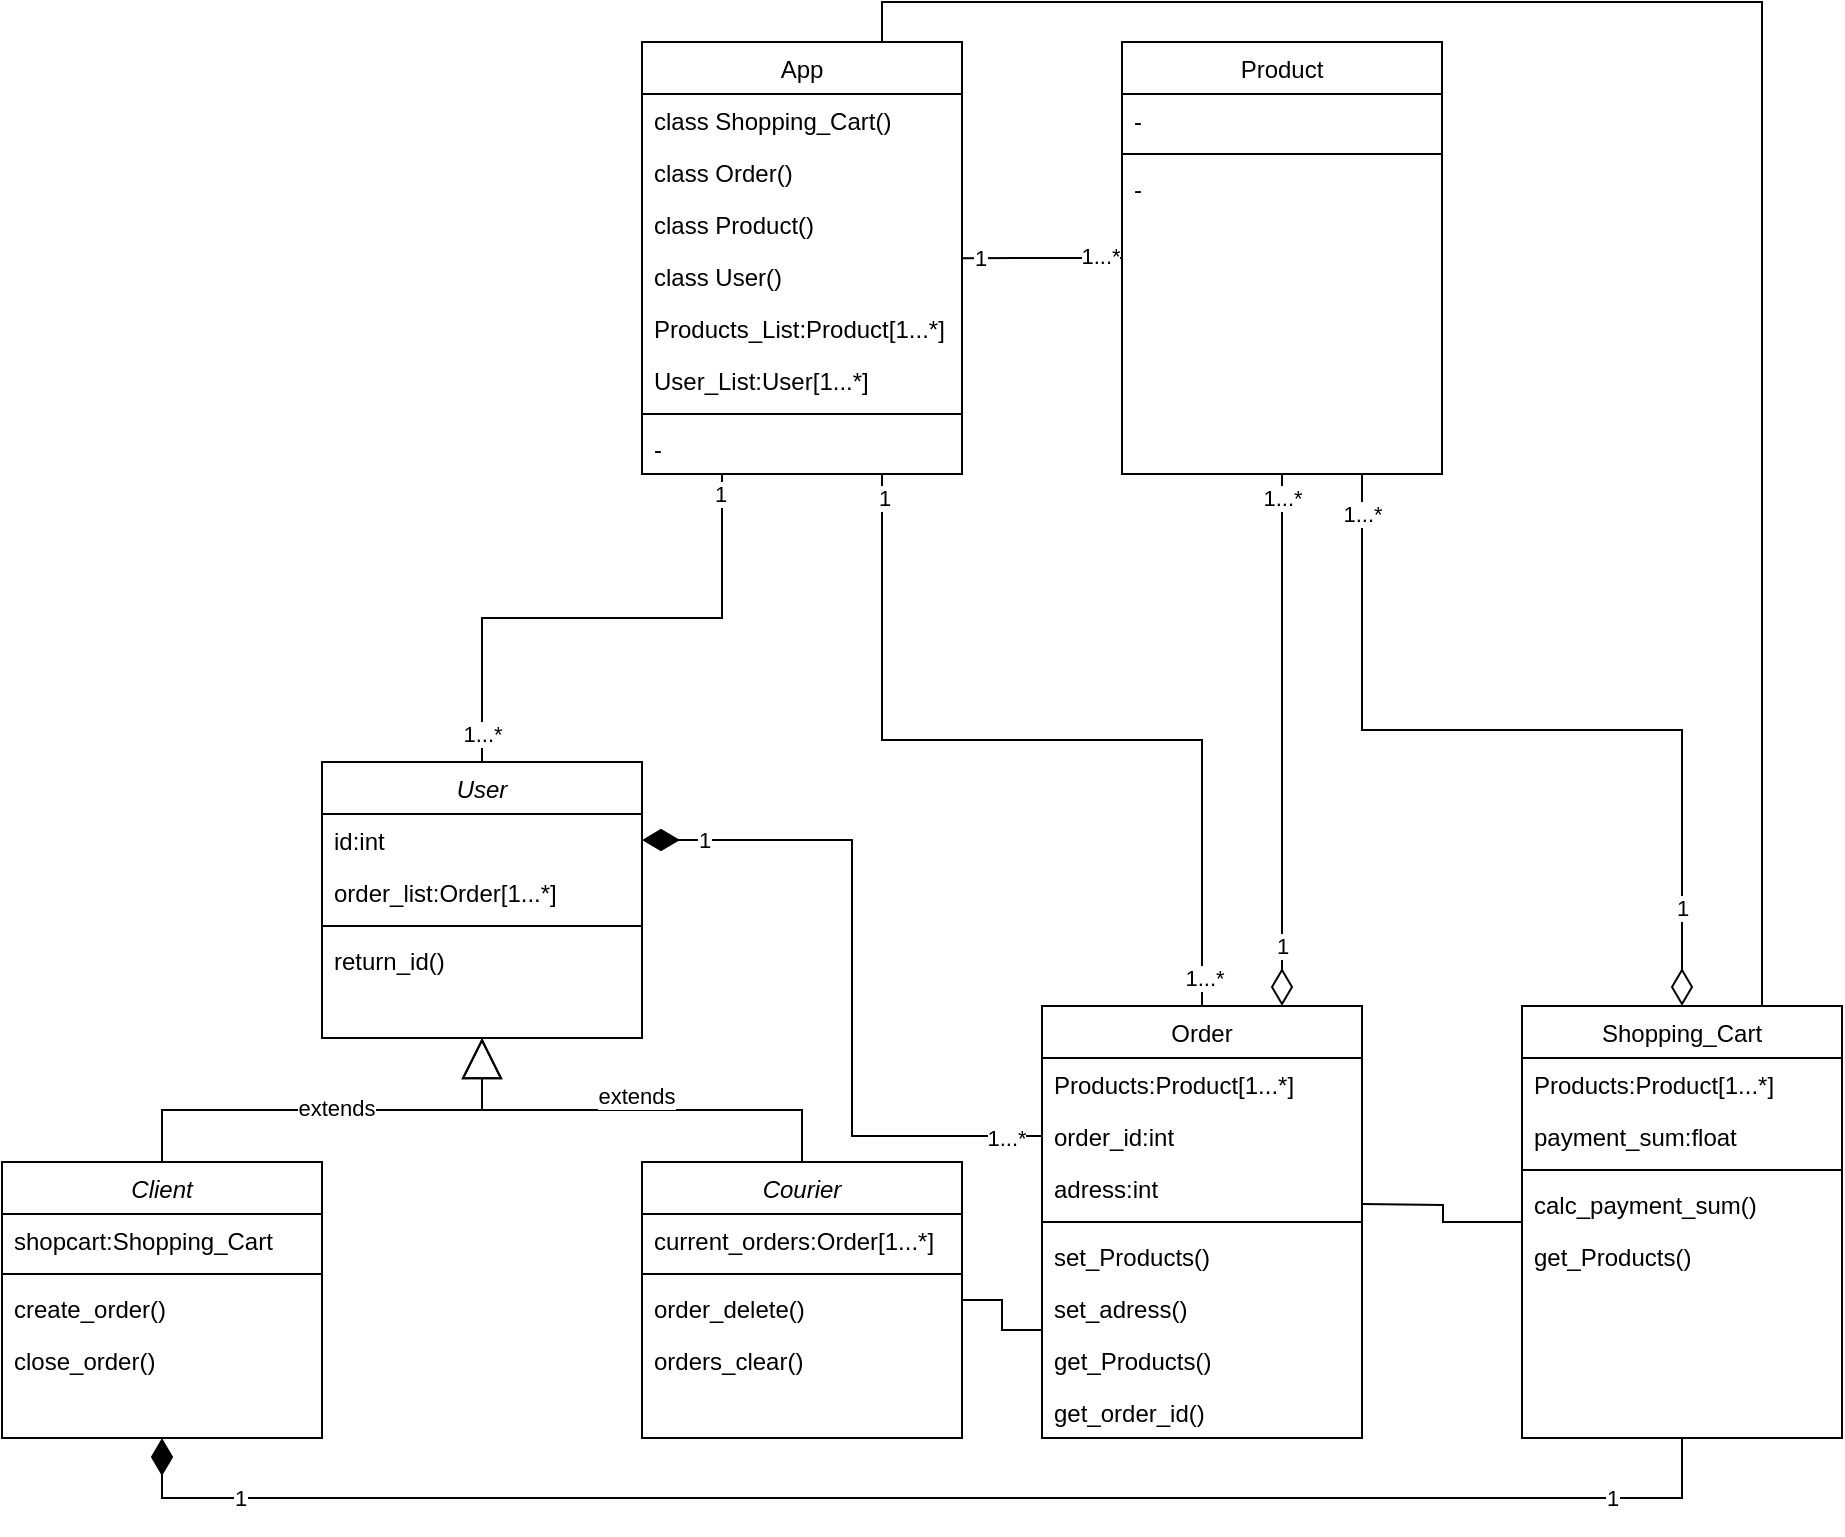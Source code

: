 <mxfile version="22.0.4" type="github">
  <diagram id="C5RBs43oDa-KdzZeNtuy" name="Page-1">
    <mxGraphModel dx="2022" dy="1801" grid="1" gridSize="10" guides="1" tooltips="1" connect="1" arrows="1" fold="1" page="1" pageScale="1" pageWidth="827" pageHeight="1169" math="0" shadow="0">
      <root>
        <mxCell id="WIyWlLk6GJQsqaUBKTNV-0" />
        <mxCell id="WIyWlLk6GJQsqaUBKTNV-1" parent="WIyWlLk6GJQsqaUBKTNV-0" />
        <mxCell id="B8_ikGDVAbb1fkvd0sHW-10" style="edgeStyle=orthogonalEdgeStyle;rounded=0;orthogonalLoop=1;jettySize=auto;html=1;exitX=0.5;exitY=0;exitDx=0;exitDy=0;entryX=0.25;entryY=1;entryDx=0;entryDy=0;endArrow=none;endFill=0;endSize=16;" edge="1" parent="WIyWlLk6GJQsqaUBKTNV-1" source="zkfFHV4jXpPFQw0GAbJ--0" target="zkfFHV4jXpPFQw0GAbJ--17">
          <mxGeometry relative="1" as="geometry" />
        </mxCell>
        <mxCell id="B8_ikGDVAbb1fkvd0sHW-15" value="1" style="edgeLabel;html=1;align=center;verticalAlign=middle;resizable=0;points=[];" vertex="1" connectable="0" parent="B8_ikGDVAbb1fkvd0sHW-10">
          <mxGeometry x="0.925" y="1" relative="1" as="geometry">
            <mxPoint as="offset" />
          </mxGeometry>
        </mxCell>
        <mxCell id="B8_ikGDVAbb1fkvd0sHW-17" value="1...*" style="edgeLabel;html=1;align=center;verticalAlign=middle;resizable=0;points=[];" vertex="1" connectable="0" parent="B8_ikGDVAbb1fkvd0sHW-10">
          <mxGeometry x="-0.893" relative="1" as="geometry">
            <mxPoint as="offset" />
          </mxGeometry>
        </mxCell>
        <mxCell id="zkfFHV4jXpPFQw0GAbJ--0" value="User" style="swimlane;fontStyle=2;align=center;verticalAlign=top;childLayout=stackLayout;horizontal=1;startSize=26;horizontalStack=0;resizeParent=1;resizeLast=0;collapsible=1;marginBottom=0;rounded=0;shadow=0;strokeWidth=1;" parent="WIyWlLk6GJQsqaUBKTNV-1" vertex="1">
          <mxGeometry x="120" y="120" width="160" height="138" as="geometry">
            <mxRectangle x="230" y="140" width="160" height="26" as="alternateBounds" />
          </mxGeometry>
        </mxCell>
        <mxCell id="zkfFHV4jXpPFQw0GAbJ--2" value="id:int" style="text;align=left;verticalAlign=top;spacingLeft=4;spacingRight=4;overflow=hidden;rotatable=0;points=[[0,0.5],[1,0.5]];portConstraint=eastwest;rounded=0;shadow=0;html=0;" parent="zkfFHV4jXpPFQw0GAbJ--0" vertex="1">
          <mxGeometry y="26" width="160" height="26" as="geometry" />
        </mxCell>
        <mxCell id="B8_ikGDVAbb1fkvd0sHW-13" value="order_list:Order[1...*]" style="text;align=left;verticalAlign=top;spacingLeft=4;spacingRight=4;overflow=hidden;rotatable=0;points=[[0,0.5],[1,0.5]];portConstraint=eastwest;rounded=0;shadow=0;html=0;" vertex="1" parent="zkfFHV4jXpPFQw0GAbJ--0">
          <mxGeometry y="52" width="160" height="26" as="geometry" />
        </mxCell>
        <mxCell id="zkfFHV4jXpPFQw0GAbJ--4" value="" style="line;html=1;strokeWidth=1;align=left;verticalAlign=middle;spacingTop=-1;spacingLeft=3;spacingRight=3;rotatable=0;labelPosition=right;points=[];portConstraint=eastwest;" parent="zkfFHV4jXpPFQw0GAbJ--0" vertex="1">
          <mxGeometry y="78" width="160" height="8" as="geometry" />
        </mxCell>
        <mxCell id="zkfFHV4jXpPFQw0GAbJ--5" value="return_id()" style="text;align=left;verticalAlign=top;spacingLeft=4;spacingRight=4;overflow=hidden;rotatable=0;points=[[0,0.5],[1,0.5]];portConstraint=eastwest;" parent="zkfFHV4jXpPFQw0GAbJ--0" vertex="1">
          <mxGeometry y="86" width="160" height="26" as="geometry" />
        </mxCell>
        <mxCell id="zkfFHV4jXpPFQw0GAbJ--17" value="App" style="swimlane;fontStyle=0;align=center;verticalAlign=top;childLayout=stackLayout;horizontal=1;startSize=26;horizontalStack=0;resizeParent=1;resizeLast=0;collapsible=1;marginBottom=0;rounded=0;shadow=0;strokeWidth=1;" parent="WIyWlLk6GJQsqaUBKTNV-1" vertex="1">
          <mxGeometry x="280" y="-240" width="160" height="216" as="geometry">
            <mxRectangle x="550" y="140" width="160" height="26" as="alternateBounds" />
          </mxGeometry>
        </mxCell>
        <mxCell id="B8_ikGDVAbb1fkvd0sHW-5" value="class Shopping_Cart()" style="text;align=left;verticalAlign=top;spacingLeft=4;spacingRight=4;overflow=hidden;rotatable=0;points=[[0,0.5],[1,0.5]];portConstraint=eastwest;" vertex="1" parent="zkfFHV4jXpPFQw0GAbJ--17">
          <mxGeometry y="26" width="160" height="26" as="geometry" />
        </mxCell>
        <mxCell id="zkfFHV4jXpPFQw0GAbJ--22" value="class Order()" style="text;align=left;verticalAlign=top;spacingLeft=4;spacingRight=4;overflow=hidden;rotatable=0;points=[[0,0.5],[1,0.5]];portConstraint=eastwest;rounded=0;shadow=0;html=0;" parent="zkfFHV4jXpPFQw0GAbJ--17" vertex="1">
          <mxGeometry y="52" width="160" height="26" as="geometry" />
        </mxCell>
        <mxCell id="B8_ikGDVAbb1fkvd0sHW-7" value="class Product()" style="text;align=left;verticalAlign=top;spacingLeft=4;spacingRight=4;overflow=hidden;rotatable=0;points=[[0,0.5],[1,0.5]];portConstraint=eastwest;rounded=0;shadow=0;html=0;" vertex="1" parent="zkfFHV4jXpPFQw0GAbJ--17">
          <mxGeometry y="78" width="160" height="26" as="geometry" />
        </mxCell>
        <mxCell id="B8_ikGDVAbb1fkvd0sHW-8" value="class User()" style="text;align=left;verticalAlign=top;spacingLeft=4;spacingRight=4;overflow=hidden;rotatable=0;points=[[0,0.5],[1,0.5]];portConstraint=eastwest;rounded=0;shadow=0;html=0;" vertex="1" parent="zkfFHV4jXpPFQw0GAbJ--17">
          <mxGeometry y="104" width="160" height="26" as="geometry" />
        </mxCell>
        <mxCell id="B8_ikGDVAbb1fkvd0sHW-28" value="Products_List:Product[1...*]" style="text;align=left;verticalAlign=top;spacingLeft=4;spacingRight=4;overflow=hidden;rotatable=0;points=[[0,0.5],[1,0.5]];portConstraint=eastwest;rounded=0;shadow=0;html=0;" vertex="1" parent="zkfFHV4jXpPFQw0GAbJ--17">
          <mxGeometry y="130" width="160" height="26" as="geometry" />
        </mxCell>
        <mxCell id="B8_ikGDVAbb1fkvd0sHW-31" value="User_List:User[1...*]" style="text;align=left;verticalAlign=top;spacingLeft=4;spacingRight=4;overflow=hidden;rotatable=0;points=[[0,0.5],[1,0.5]];portConstraint=eastwest;rounded=0;shadow=0;html=0;" vertex="1" parent="zkfFHV4jXpPFQw0GAbJ--17">
          <mxGeometry y="156" width="160" height="26" as="geometry" />
        </mxCell>
        <mxCell id="zkfFHV4jXpPFQw0GAbJ--23" value="" style="line;html=1;strokeWidth=1;align=left;verticalAlign=middle;spacingTop=-1;spacingLeft=3;spacingRight=3;rotatable=0;labelPosition=right;points=[];portConstraint=eastwest;" parent="zkfFHV4jXpPFQw0GAbJ--17" vertex="1">
          <mxGeometry y="182" width="160" height="8" as="geometry" />
        </mxCell>
        <mxCell id="zkfFHV4jXpPFQw0GAbJ--24" value="-" style="text;align=left;verticalAlign=top;spacingLeft=4;spacingRight=4;overflow=hidden;rotatable=0;points=[[0,0.5],[1,0.5]];portConstraint=eastwest;" parent="zkfFHV4jXpPFQw0GAbJ--17" vertex="1">
          <mxGeometry y="190" width="160" height="26" as="geometry" />
        </mxCell>
        <mxCell id="B8_ikGDVAbb1fkvd0sHW-0" style="edgeStyle=orthogonalEdgeStyle;rounded=0;orthogonalLoop=1;jettySize=auto;html=1;exitX=0.5;exitY=0;exitDx=0;exitDy=0;entryX=0.5;entryY=1;entryDx=0;entryDy=0;endArrow=block;endFill=0;endSize=18;" edge="1" parent="WIyWlLk6GJQsqaUBKTNV-1" source="Hy8D1FEmnAMoE5ZinH2g-0" target="zkfFHV4jXpPFQw0GAbJ--0">
          <mxGeometry relative="1" as="geometry" />
        </mxCell>
        <mxCell id="B8_ikGDVAbb1fkvd0sHW-2" value="extends" style="edgeLabel;html=1;align=center;verticalAlign=middle;resizable=0;points=[];" vertex="1" connectable="0" parent="B8_ikGDVAbb1fkvd0sHW-0">
          <mxGeometry x="0.018" y="1" relative="1" as="geometry">
            <mxPoint as="offset" />
          </mxGeometry>
        </mxCell>
        <mxCell id="Hy8D1FEmnAMoE5ZinH2g-0" value="Client" style="swimlane;fontStyle=2;align=center;verticalAlign=top;childLayout=stackLayout;horizontal=1;startSize=26;horizontalStack=0;resizeParent=1;resizeLast=0;collapsible=1;marginBottom=0;rounded=0;shadow=0;strokeWidth=1;" parent="WIyWlLk6GJQsqaUBKTNV-1" vertex="1">
          <mxGeometry x="-40" y="320" width="160" height="138" as="geometry">
            <mxRectangle x="230" y="140" width="160" height="26" as="alternateBounds" />
          </mxGeometry>
        </mxCell>
        <mxCell id="B8_ikGDVAbb1fkvd0sHW-6" value="shopcart:Shopping_Cart" style="text;align=left;verticalAlign=top;spacingLeft=4;spacingRight=4;overflow=hidden;rotatable=0;points=[[0,0.5],[1,0.5]];portConstraint=eastwest;" vertex="1" parent="Hy8D1FEmnAMoE5ZinH2g-0">
          <mxGeometry y="26" width="160" height="26" as="geometry" />
        </mxCell>
        <mxCell id="Hy8D1FEmnAMoE5ZinH2g-2" value="" style="line;html=1;strokeWidth=1;align=left;verticalAlign=middle;spacingTop=-1;spacingLeft=3;spacingRight=3;rotatable=0;labelPosition=right;points=[];portConstraint=eastwest;" parent="Hy8D1FEmnAMoE5ZinH2g-0" vertex="1">
          <mxGeometry y="52" width="160" height="8" as="geometry" />
        </mxCell>
        <mxCell id="Hy8D1FEmnAMoE5ZinH2g-3" value="create_order()" style="text;align=left;verticalAlign=top;spacingLeft=4;spacingRight=4;overflow=hidden;rotatable=0;points=[[0,0.5],[1,0.5]];portConstraint=eastwest;" parent="Hy8D1FEmnAMoE5ZinH2g-0" vertex="1">
          <mxGeometry y="60" width="160" height="26" as="geometry" />
        </mxCell>
        <mxCell id="B8_ikGDVAbb1fkvd0sHW-54" value="close_order()" style="text;align=left;verticalAlign=top;spacingLeft=4;spacingRight=4;overflow=hidden;rotatable=0;points=[[0,0.5],[1,0.5]];portConstraint=eastwest;" vertex="1" parent="Hy8D1FEmnAMoE5ZinH2g-0">
          <mxGeometry y="86" width="160" height="26" as="geometry" />
        </mxCell>
        <mxCell id="B8_ikGDVAbb1fkvd0sHW-1" style="edgeStyle=orthogonalEdgeStyle;rounded=0;orthogonalLoop=1;jettySize=auto;html=1;exitX=0.5;exitY=0;exitDx=0;exitDy=0;entryX=0.5;entryY=1;entryDx=0;entryDy=0;endArrow=block;endFill=0;endSize=18;" edge="1" parent="WIyWlLk6GJQsqaUBKTNV-1" source="Hy8D1FEmnAMoE5ZinH2g-4" target="zkfFHV4jXpPFQw0GAbJ--0">
          <mxGeometry relative="1" as="geometry" />
        </mxCell>
        <mxCell id="Hy8D1FEmnAMoE5ZinH2g-4" value="Courier" style="swimlane;fontStyle=2;align=center;verticalAlign=top;childLayout=stackLayout;horizontal=1;startSize=26;horizontalStack=0;resizeParent=1;resizeLast=0;collapsible=1;marginBottom=0;rounded=0;shadow=0;strokeWidth=1;" parent="WIyWlLk6GJQsqaUBKTNV-1" vertex="1">
          <mxGeometry x="280" y="320" width="160" height="138" as="geometry">
            <mxRectangle x="230" y="140" width="160" height="26" as="alternateBounds" />
          </mxGeometry>
        </mxCell>
        <mxCell id="B8_ikGDVAbb1fkvd0sHW-20" value="current_orders:Order[1...*]" style="text;align=left;verticalAlign=top;spacingLeft=4;spacingRight=4;overflow=hidden;rotatable=0;points=[[0,0.5],[1,0.5]];portConstraint=eastwest;rounded=0;shadow=0;html=0;" vertex="1" parent="Hy8D1FEmnAMoE5ZinH2g-4">
          <mxGeometry y="26" width="160" height="26" as="geometry" />
        </mxCell>
        <mxCell id="Hy8D1FEmnAMoE5ZinH2g-6" value="" style="line;html=1;strokeWidth=1;align=left;verticalAlign=middle;spacingTop=-1;spacingLeft=3;spacingRight=3;rotatable=0;labelPosition=right;points=[];portConstraint=eastwest;" parent="Hy8D1FEmnAMoE5ZinH2g-4" vertex="1">
          <mxGeometry y="52" width="160" height="8" as="geometry" />
        </mxCell>
        <mxCell id="Hy8D1FEmnAMoE5ZinH2g-7" value="order_delete()" style="text;align=left;verticalAlign=top;spacingLeft=4;spacingRight=4;overflow=hidden;rotatable=0;points=[[0,0.5],[1,0.5]];portConstraint=eastwest;" parent="Hy8D1FEmnAMoE5ZinH2g-4" vertex="1">
          <mxGeometry y="60" width="160" height="26" as="geometry" />
        </mxCell>
        <mxCell id="B8_ikGDVAbb1fkvd0sHW-55" value="orders_clear()" style="text;align=left;verticalAlign=top;spacingLeft=4;spacingRight=4;overflow=hidden;rotatable=0;points=[[0,0.5],[1,0.5]];portConstraint=eastwest;" vertex="1" parent="Hy8D1FEmnAMoE5ZinH2g-4">
          <mxGeometry y="86" width="160" height="26" as="geometry" />
        </mxCell>
        <mxCell id="B8_ikGDVAbb1fkvd0sHW-9" style="edgeStyle=orthogonalEdgeStyle;rounded=0;orthogonalLoop=1;jettySize=auto;html=1;exitX=0.5;exitY=0;exitDx=0;exitDy=0;entryX=0.75;entryY=1;entryDx=0;entryDy=0;endArrow=none;endFill=0;strokeWidth=1;endSize=16;" edge="1" parent="WIyWlLk6GJQsqaUBKTNV-1" source="Hy8D1FEmnAMoE5ZinH2g-9" target="zkfFHV4jXpPFQw0GAbJ--17">
          <mxGeometry relative="1" as="geometry" />
        </mxCell>
        <mxCell id="B8_ikGDVAbb1fkvd0sHW-14" value="1" style="edgeLabel;html=1;align=center;verticalAlign=middle;resizable=0;points=[];" vertex="1" connectable="0" parent="B8_ikGDVAbb1fkvd0sHW-9">
          <mxGeometry x="0.947" y="-1" relative="1" as="geometry">
            <mxPoint as="offset" />
          </mxGeometry>
        </mxCell>
        <mxCell id="B8_ikGDVAbb1fkvd0sHW-16" value="1...*" style="edgeLabel;html=1;align=center;verticalAlign=middle;resizable=0;points=[];" vertex="1" connectable="0" parent="B8_ikGDVAbb1fkvd0sHW-9">
          <mxGeometry x="-0.934" y="-1" relative="1" as="geometry">
            <mxPoint as="offset" />
          </mxGeometry>
        </mxCell>
        <mxCell id="B8_ikGDVAbb1fkvd0sHW-23" style="edgeStyle=orthogonalEdgeStyle;rounded=0;orthogonalLoop=1;jettySize=auto;html=1;exitX=0.5;exitY=1;exitDx=0;exitDy=0;endArrow=diamondThin;endFill=0;endSize=16;entryX=0.75;entryY=0;entryDx=0;entryDy=0;" edge="1" parent="WIyWlLk6GJQsqaUBKTNV-1" source="Hy8D1FEmnAMoE5ZinH2g-17" target="Hy8D1FEmnAMoE5ZinH2g-9">
          <mxGeometry relative="1" as="geometry">
            <mxPoint x="690" y="180" as="targetPoint" />
          </mxGeometry>
        </mxCell>
        <mxCell id="B8_ikGDVAbb1fkvd0sHW-24" value="1...*" style="edgeLabel;html=1;align=center;verticalAlign=middle;resizable=0;points=[];" vertex="1" connectable="0" parent="B8_ikGDVAbb1fkvd0sHW-23">
          <mxGeometry x="-0.908" relative="1" as="geometry">
            <mxPoint as="offset" />
          </mxGeometry>
        </mxCell>
        <mxCell id="B8_ikGDVAbb1fkvd0sHW-25" value="1" style="edgeLabel;html=1;align=center;verticalAlign=middle;resizable=0;points=[];" vertex="1" connectable="0" parent="B8_ikGDVAbb1fkvd0sHW-23">
          <mxGeometry x="0.771" relative="1" as="geometry">
            <mxPoint as="offset" />
          </mxGeometry>
        </mxCell>
        <mxCell id="B8_ikGDVAbb1fkvd0sHW-49" style="edgeStyle=orthogonalEdgeStyle;rounded=0;orthogonalLoop=1;jettySize=auto;html=1;exitX=0;exitY=0.75;exitDx=0;exitDy=0;entryX=1;entryY=0.5;entryDx=0;entryDy=0;endArrow=none;endFill=0;" edge="1" parent="WIyWlLk6GJQsqaUBKTNV-1" source="Hy8D1FEmnAMoE5ZinH2g-9" target="Hy8D1FEmnAMoE5ZinH2g-4">
          <mxGeometry relative="1" as="geometry" />
        </mxCell>
        <mxCell id="Hy8D1FEmnAMoE5ZinH2g-9" value="Order" style="swimlane;fontStyle=0;align=center;verticalAlign=top;childLayout=stackLayout;horizontal=1;startSize=26;horizontalStack=0;resizeParent=1;resizeLast=0;collapsible=1;marginBottom=0;rounded=0;shadow=0;strokeWidth=1;" parent="WIyWlLk6GJQsqaUBKTNV-1" vertex="1">
          <mxGeometry x="480" y="242" width="160" height="216" as="geometry">
            <mxRectangle x="550" y="140" width="160" height="26" as="alternateBounds" />
          </mxGeometry>
        </mxCell>
        <mxCell id="B8_ikGDVAbb1fkvd0sHW-32" value="Products:Product[1...*]" style="text;align=left;verticalAlign=top;spacingLeft=4;spacingRight=4;overflow=hidden;rotatable=0;points=[[0,0.5],[1,0.5]];portConstraint=eastwest;rounded=0;shadow=0;html=0;" vertex="1" parent="Hy8D1FEmnAMoE5ZinH2g-9">
          <mxGeometry y="26" width="160" height="26" as="geometry" />
        </mxCell>
        <mxCell id="Hy8D1FEmnAMoE5ZinH2g-10" value="order_id:int" style="text;align=left;verticalAlign=top;spacingLeft=4;spacingRight=4;overflow=hidden;rotatable=0;points=[[0,0.5],[1,0.5]];portConstraint=eastwest;rounded=0;shadow=0;html=0;" parent="Hy8D1FEmnAMoE5ZinH2g-9" vertex="1">
          <mxGeometry y="52" width="160" height="26" as="geometry" />
        </mxCell>
        <mxCell id="B8_ikGDVAbb1fkvd0sHW-51" value="adress:int" style="text;align=left;verticalAlign=top;spacingLeft=4;spacingRight=4;overflow=hidden;rotatable=0;points=[[0,0.5],[1,0.5]];portConstraint=eastwest;rounded=0;shadow=0;html=0;" vertex="1" parent="Hy8D1FEmnAMoE5ZinH2g-9">
          <mxGeometry y="78" width="160" height="26" as="geometry" />
        </mxCell>
        <mxCell id="Hy8D1FEmnAMoE5ZinH2g-11" value="" style="line;html=1;strokeWidth=1;align=left;verticalAlign=middle;spacingTop=-1;spacingLeft=3;spacingRight=3;rotatable=0;labelPosition=right;points=[];portConstraint=eastwest;" parent="Hy8D1FEmnAMoE5ZinH2g-9" vertex="1">
          <mxGeometry y="104" width="160" height="8" as="geometry" />
        </mxCell>
        <mxCell id="B8_ikGDVAbb1fkvd0sHW-47" value="set_Products()" style="text;align=left;verticalAlign=top;spacingLeft=4;spacingRight=4;overflow=hidden;rotatable=0;points=[[0,0.5],[1,0.5]];portConstraint=eastwest;" vertex="1" parent="Hy8D1FEmnAMoE5ZinH2g-9">
          <mxGeometry y="112" width="160" height="26" as="geometry" />
        </mxCell>
        <mxCell id="B8_ikGDVAbb1fkvd0sHW-52" value="set_adress()" style="text;align=left;verticalAlign=top;spacingLeft=4;spacingRight=4;overflow=hidden;rotatable=0;points=[[0,0.5],[1,0.5]];portConstraint=eastwest;" vertex="1" parent="Hy8D1FEmnAMoE5ZinH2g-9">
          <mxGeometry y="138" width="160" height="26" as="geometry" />
        </mxCell>
        <mxCell id="B8_ikGDVAbb1fkvd0sHW-50" value="get_Products()" style="text;align=left;verticalAlign=top;spacingLeft=4;spacingRight=4;overflow=hidden;rotatable=0;points=[[0,0.5],[1,0.5]];portConstraint=eastwest;" vertex="1" parent="Hy8D1FEmnAMoE5ZinH2g-9">
          <mxGeometry y="164" width="160" height="26" as="geometry" />
        </mxCell>
        <mxCell id="B8_ikGDVAbb1fkvd0sHW-48" value="get_order_id()" style="text;align=left;verticalAlign=top;spacingLeft=4;spacingRight=4;overflow=hidden;rotatable=0;points=[[0,0.5],[1,0.5]];portConstraint=eastwest;" vertex="1" parent="Hy8D1FEmnAMoE5ZinH2g-9">
          <mxGeometry y="190" width="160" height="26" as="geometry" />
        </mxCell>
        <mxCell id="B8_ikGDVAbb1fkvd0sHW-42" style="edgeStyle=orthogonalEdgeStyle;rounded=0;orthogonalLoop=1;jettySize=auto;html=1;exitX=0.5;exitY=1;exitDx=0;exitDy=0;entryX=0.5;entryY=1;entryDx=0;entryDy=0;endArrow=diamondThin;endFill=1;endSize=16;" edge="1" parent="WIyWlLk6GJQsqaUBKTNV-1" source="Hy8D1FEmnAMoE5ZinH2g-13" target="Hy8D1FEmnAMoE5ZinH2g-0">
          <mxGeometry relative="1" as="geometry" />
        </mxCell>
        <mxCell id="B8_ikGDVAbb1fkvd0sHW-43" value="1" style="edgeLabel;html=1;align=center;verticalAlign=middle;resizable=0;points=[];" vertex="1" connectable="0" parent="B8_ikGDVAbb1fkvd0sHW-42">
          <mxGeometry x="0.832" relative="1" as="geometry">
            <mxPoint as="offset" />
          </mxGeometry>
        </mxCell>
        <mxCell id="B8_ikGDVAbb1fkvd0sHW-44" value="1" style="edgeLabel;html=1;align=center;verticalAlign=middle;resizable=0;points=[];" vertex="1" connectable="0" parent="B8_ikGDVAbb1fkvd0sHW-42">
          <mxGeometry x="-0.842" relative="1" as="geometry">
            <mxPoint as="offset" />
          </mxGeometry>
        </mxCell>
        <mxCell id="B8_ikGDVAbb1fkvd0sHW-53" style="edgeStyle=orthogonalEdgeStyle;rounded=0;orthogonalLoop=1;jettySize=auto;html=1;exitX=0.75;exitY=0;exitDx=0;exitDy=0;entryX=0.75;entryY=0;entryDx=0;entryDy=0;endArrow=none;endFill=0;" edge="1" parent="WIyWlLk6GJQsqaUBKTNV-1" source="Hy8D1FEmnAMoE5ZinH2g-13" target="zkfFHV4jXpPFQw0GAbJ--17">
          <mxGeometry relative="1" as="geometry" />
        </mxCell>
        <mxCell id="Hy8D1FEmnAMoE5ZinH2g-13" value="Shopping_Cart" style="swimlane;fontStyle=0;align=center;verticalAlign=top;childLayout=stackLayout;horizontal=1;startSize=26;horizontalStack=0;resizeParent=1;resizeLast=0;collapsible=1;marginBottom=0;rounded=0;shadow=0;strokeWidth=1;" parent="WIyWlLk6GJQsqaUBKTNV-1" vertex="1">
          <mxGeometry x="720" y="242" width="160" height="216" as="geometry">
            <mxRectangle x="550" y="140" width="160" height="26" as="alternateBounds" />
          </mxGeometry>
        </mxCell>
        <mxCell id="B8_ikGDVAbb1fkvd0sHW-33" value="Products:Product[1...*]" style="text;align=left;verticalAlign=top;spacingLeft=4;spacingRight=4;overflow=hidden;rotatable=0;points=[[0,0.5],[1,0.5]];portConstraint=eastwest;rounded=0;shadow=0;html=0;" vertex="1" parent="Hy8D1FEmnAMoE5ZinH2g-13">
          <mxGeometry y="26" width="160" height="26" as="geometry" />
        </mxCell>
        <mxCell id="B8_ikGDVAbb1fkvd0sHW-45" value="payment_sum:float" style="text;align=left;verticalAlign=top;spacingLeft=4;spacingRight=4;overflow=hidden;rotatable=0;points=[[0,0.5],[1,0.5]];portConstraint=eastwest;rounded=0;shadow=0;html=0;" vertex="1" parent="Hy8D1FEmnAMoE5ZinH2g-13">
          <mxGeometry y="52" width="160" height="26" as="geometry" />
        </mxCell>
        <mxCell id="Hy8D1FEmnAMoE5ZinH2g-15" value="" style="line;html=1;strokeWidth=1;align=left;verticalAlign=middle;spacingTop=-1;spacingLeft=3;spacingRight=3;rotatable=0;labelPosition=right;points=[];portConstraint=eastwest;" parent="Hy8D1FEmnAMoE5ZinH2g-13" vertex="1">
          <mxGeometry y="78" width="160" height="8" as="geometry" />
        </mxCell>
        <mxCell id="Hy8D1FEmnAMoE5ZinH2g-16" value="calc_payment_sum()" style="text;align=left;verticalAlign=top;spacingLeft=4;spacingRight=4;overflow=hidden;rotatable=0;points=[[0,0.5],[1,0.5]];portConstraint=eastwest;" parent="Hy8D1FEmnAMoE5ZinH2g-13" vertex="1">
          <mxGeometry y="86" width="160" height="26" as="geometry" />
        </mxCell>
        <mxCell id="B8_ikGDVAbb1fkvd0sHW-46" value="get_Products()" style="text;align=left;verticalAlign=top;spacingLeft=4;spacingRight=4;overflow=hidden;rotatable=0;points=[[0,0.5],[1,0.5]];portConstraint=eastwest;" vertex="1" parent="Hy8D1FEmnAMoE5ZinH2g-13">
          <mxGeometry y="112" width="160" height="26" as="geometry" />
        </mxCell>
        <mxCell id="Hy8D1FEmnAMoE5ZinH2g-17" value="Product" style="swimlane;fontStyle=0;align=center;verticalAlign=top;childLayout=stackLayout;horizontal=1;startSize=26;horizontalStack=0;resizeParent=1;resizeLast=0;collapsible=1;marginBottom=0;rounded=0;shadow=0;strokeWidth=1;" parent="WIyWlLk6GJQsqaUBKTNV-1" vertex="1">
          <mxGeometry x="520" y="-240" width="160" height="216" as="geometry">
            <mxRectangle x="550" y="140" width="160" height="26" as="alternateBounds" />
          </mxGeometry>
        </mxCell>
        <mxCell id="Hy8D1FEmnAMoE5ZinH2g-18" value="-" style="text;align=left;verticalAlign=top;spacingLeft=4;spacingRight=4;overflow=hidden;rotatable=0;points=[[0,0.5],[1,0.5]];portConstraint=eastwest;rounded=0;shadow=0;html=0;" parent="Hy8D1FEmnAMoE5ZinH2g-17" vertex="1">
          <mxGeometry y="26" width="160" height="26" as="geometry" />
        </mxCell>
        <mxCell id="Hy8D1FEmnAMoE5ZinH2g-19" value="" style="line;html=1;strokeWidth=1;align=left;verticalAlign=middle;spacingTop=-1;spacingLeft=3;spacingRight=3;rotatable=0;labelPosition=right;points=[];portConstraint=eastwest;" parent="Hy8D1FEmnAMoE5ZinH2g-17" vertex="1">
          <mxGeometry y="52" width="160" height="8" as="geometry" />
        </mxCell>
        <mxCell id="Hy8D1FEmnAMoE5ZinH2g-20" value="-" style="text;align=left;verticalAlign=top;spacingLeft=4;spacingRight=4;overflow=hidden;rotatable=0;points=[[0,0.5],[1,0.5]];portConstraint=eastwest;" parent="Hy8D1FEmnAMoE5ZinH2g-17" vertex="1">
          <mxGeometry y="60" width="160" height="26" as="geometry" />
        </mxCell>
        <mxCell id="B8_ikGDVAbb1fkvd0sHW-3" value="extends" style="edgeLabel;html=1;align=center;verticalAlign=middle;resizable=0;points=[];" vertex="1" connectable="0" parent="WIyWlLk6GJQsqaUBKTNV-1">
          <mxGeometry x="132.143" y="298" as="geometry">
            <mxPoint x="145" y="-11" as="offset" />
          </mxGeometry>
        </mxCell>
        <mxCell id="B8_ikGDVAbb1fkvd0sHW-11" style="edgeStyle=orthogonalEdgeStyle;rounded=0;orthogonalLoop=1;jettySize=auto;html=1;exitX=0;exitY=0.5;exitDx=0;exitDy=0;entryX=1;entryY=0.5;entryDx=0;entryDy=0;endArrow=diamondThin;endFill=1;endSize=16;" edge="1" parent="WIyWlLk6GJQsqaUBKTNV-1" source="Hy8D1FEmnAMoE5ZinH2g-10" target="zkfFHV4jXpPFQw0GAbJ--2">
          <mxGeometry relative="1" as="geometry" />
        </mxCell>
        <mxCell id="B8_ikGDVAbb1fkvd0sHW-18" value="1" style="edgeLabel;html=1;align=center;verticalAlign=middle;resizable=0;points=[];" vertex="1" connectable="0" parent="B8_ikGDVAbb1fkvd0sHW-11">
          <mxGeometry x="0.821" relative="1" as="geometry">
            <mxPoint as="offset" />
          </mxGeometry>
        </mxCell>
        <mxCell id="B8_ikGDVAbb1fkvd0sHW-19" value="1...*" style="edgeLabel;html=1;align=center;verticalAlign=middle;resizable=0;points=[];" vertex="1" connectable="0" parent="B8_ikGDVAbb1fkvd0sHW-11">
          <mxGeometry x="-0.895" y="1" relative="1" as="geometry">
            <mxPoint as="offset" />
          </mxGeometry>
        </mxCell>
        <mxCell id="B8_ikGDVAbb1fkvd0sHW-26" style="edgeStyle=orthogonalEdgeStyle;rounded=0;orthogonalLoop=1;jettySize=auto;html=1;exitX=0;exitY=0.5;exitDx=0;exitDy=0;entryX=1;entryY=0.16;entryDx=0;entryDy=0;entryPerimeter=0;endArrow=none;endFill=0;" edge="1" parent="WIyWlLk6GJQsqaUBKTNV-1" source="Hy8D1FEmnAMoE5ZinH2g-17" target="B8_ikGDVAbb1fkvd0sHW-8">
          <mxGeometry relative="1" as="geometry" />
        </mxCell>
        <mxCell id="B8_ikGDVAbb1fkvd0sHW-29" value="1" style="edgeLabel;html=1;align=center;verticalAlign=middle;resizable=0;points=[];" vertex="1" connectable="0" parent="B8_ikGDVAbb1fkvd0sHW-26">
          <mxGeometry x="0.774" relative="1" as="geometry">
            <mxPoint as="offset" />
          </mxGeometry>
        </mxCell>
        <mxCell id="B8_ikGDVAbb1fkvd0sHW-30" value="1...*" style="edgeLabel;html=1;align=center;verticalAlign=middle;resizable=0;points=[];" vertex="1" connectable="0" parent="B8_ikGDVAbb1fkvd0sHW-26">
          <mxGeometry x="-0.728" y="-1" relative="1" as="geometry">
            <mxPoint as="offset" />
          </mxGeometry>
        </mxCell>
        <mxCell id="B8_ikGDVAbb1fkvd0sHW-34" style="edgeStyle=orthogonalEdgeStyle;rounded=0;orthogonalLoop=1;jettySize=auto;html=1;endArrow=diamondThin;endFill=0;endSize=16;entryX=0.5;entryY=0;entryDx=0;entryDy=0;exitX=0.75;exitY=1;exitDx=0;exitDy=0;" edge="1" parent="WIyWlLk6GJQsqaUBKTNV-1" source="Hy8D1FEmnAMoE5ZinH2g-17" target="Hy8D1FEmnAMoE5ZinH2g-13">
          <mxGeometry relative="1" as="geometry">
            <mxPoint x="660" y="10" as="sourcePoint" />
            <mxPoint x="660" y="242" as="targetPoint" />
          </mxGeometry>
        </mxCell>
        <mxCell id="B8_ikGDVAbb1fkvd0sHW-35" value="1...*" style="edgeLabel;html=1;align=center;verticalAlign=middle;resizable=0;points=[];" vertex="1" connectable="0" parent="B8_ikGDVAbb1fkvd0sHW-34">
          <mxGeometry x="-0.908" relative="1" as="geometry">
            <mxPoint as="offset" />
          </mxGeometry>
        </mxCell>
        <mxCell id="B8_ikGDVAbb1fkvd0sHW-36" value="1" style="edgeLabel;html=1;align=center;verticalAlign=middle;resizable=0;points=[];" vertex="1" connectable="0" parent="B8_ikGDVAbb1fkvd0sHW-34">
          <mxGeometry x="0.771" relative="1" as="geometry">
            <mxPoint as="offset" />
          </mxGeometry>
        </mxCell>
        <mxCell id="B8_ikGDVAbb1fkvd0sHW-38" style="edgeStyle=orthogonalEdgeStyle;rounded=0;orthogonalLoop=1;jettySize=auto;html=1;exitX=1;exitY=0.5;exitDx=0;exitDy=0;endArrow=none;endFill=0;entryX=0;entryY=0.5;entryDx=0;entryDy=0;" edge="1" parent="WIyWlLk6GJQsqaUBKTNV-1" target="Hy8D1FEmnAMoE5ZinH2g-13">
          <mxGeometry relative="1" as="geometry">
            <mxPoint x="680" y="341.091" as="targetPoint" />
            <mxPoint x="640" y="341" as="sourcePoint" />
          </mxGeometry>
        </mxCell>
      </root>
    </mxGraphModel>
  </diagram>
</mxfile>
